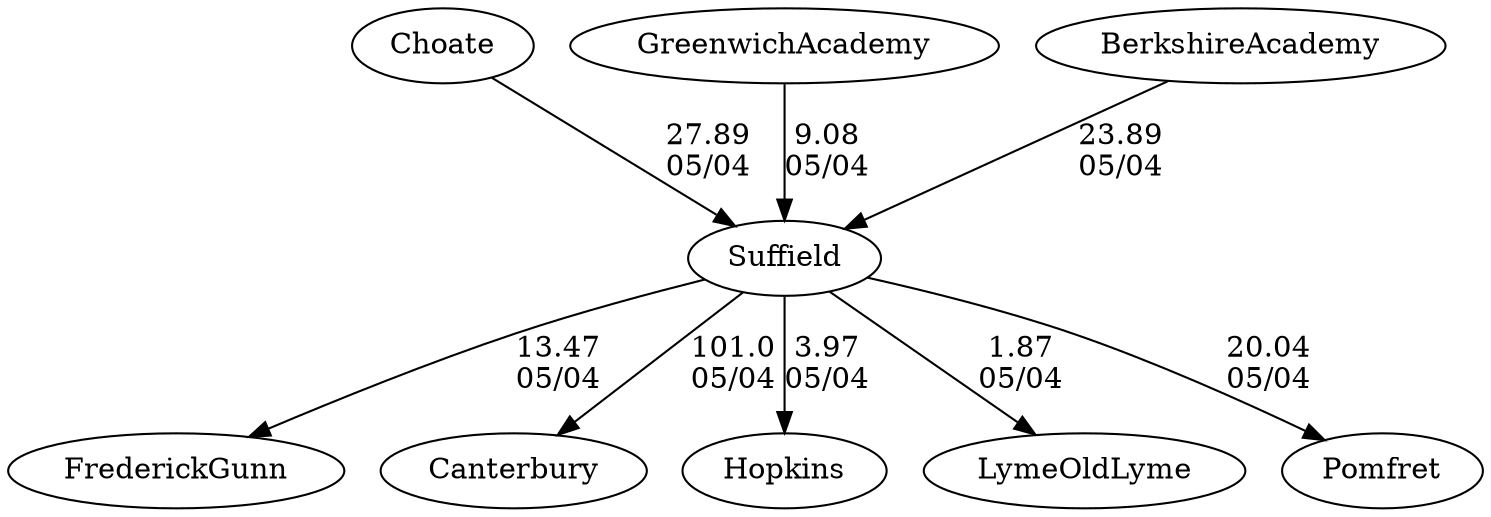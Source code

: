 digraph girls2foursSuffield {FrederickGunn [URL="girls2foursSuffieldFrederickGunn.html"];Choate [URL="girls2foursSuffieldChoate.html"];GreenwichAcademy [URL="girls2foursSuffieldGreenwichAcademy.html"];Canterbury [URL="girls2foursSuffieldCanterbury.html"];BerkshireAcademy [URL="girls2foursSuffieldBerkshireAcademy.html"];Suffield [URL="girls2foursSuffieldSuffield.html"];Hopkins [URL="girls2foursSuffieldHopkins.html"];LymeOldLyme [URL="girls2foursSuffieldLymeOldLyme.html"];Pomfret [URL="girls2foursSuffieldPomfret.html"];Suffield -> LymeOldLyme[label="1.87
05/04", weight="99", tooltip="Founder's Day Regatta			
", URL="", random="random"]; 
Suffield -> Hopkins[label="3.97
05/04", weight="97", tooltip="Founder's Day Regatta			
", URL="", random="random"]; 
Suffield -> FrederickGunn[label="13.47
05/04", weight="87", tooltip="Founder's Day Regatta			
", URL="", random="random"]; 
Suffield -> Pomfret[label="20.04
05/04", weight="80", tooltip="Founder's Day Regatta			
", URL="", random="random"]; 
Suffield -> Canterbury[label="101.0
05/04", weight="-1", tooltip="Founder's Day Regatta			
", URL="", random="random"]; 
Choate -> Suffield[label="27.89
05/04", weight="73", tooltip="Founder's Day Regatta			
", URL="", random="random"]; 
BerkshireAcademy -> Suffield[label="23.89
05/04", weight="77", tooltip="Founder's Day Regatta			
", URL="", random="random"]; 
GreenwichAcademy -> Suffield[label="9.08
05/04", weight="91", tooltip="Founder's Day Regatta			
", URL="", random="random"]}